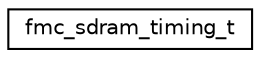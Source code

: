digraph "Graphical Class Hierarchy"
{
 // LATEX_PDF_SIZE
  edge [fontname="Helvetica",fontsize="10",labelfontname="Helvetica",labelfontsize="10"];
  node [fontname="Helvetica",fontsize="10",shape=record];
  rankdir="LR";
  Node0 [label="fmc_sdram_timing_t",height=0.2,width=0.4,color="black", fillcolor="white", style="filled",URL="$structfmc__sdram__timing__t.html",tooltip="Timing configuration for SDRAM."];
}
